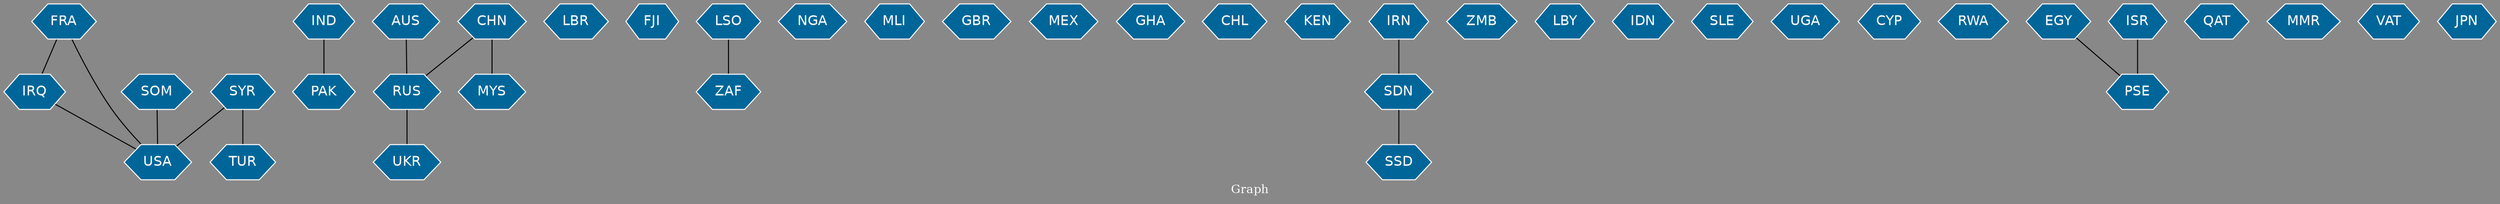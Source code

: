 // Countries together in item graph
graph {
	graph [bgcolor="#888888" fontcolor=white fontsize=12 label="Graph" outputorder=edgesfirst overlap=prism]
	node [color=white fillcolor="#006699" fontcolor=white fontname=Helvetica shape=hexagon style=filled]
	edge [arrowhead=open color=black fontcolor=white fontname=Courier fontsize=12]
		SYR [label=SYR]
		IND [label=IND]
		PAK [label=PAK]
		RUS [label=RUS]
		CHN [label=CHN]
		IRQ [label=IRQ]
		FRA [label=FRA]
		LBR [label=LBR]
		USA [label=USA]
		UKR [label=UKR]
		FJI [label=FJI]
		ZAF [label=ZAF]
		NGA [label=NGA]
		MLI [label=MLI]
		LSO [label=LSO]
		GBR [label=GBR]
		MEX [label=MEX]
		GHA [label=GHA]
		CHL [label=CHL]
		KEN [label=KEN]
		IRN [label=IRN]
		ZMB [label=ZMB]
		LBY [label=LBY]
		IDN [label=IDN]
		SLE [label=SLE]
		UGA [label=UGA]
		CYP [label=CYP]
		RWA [label=RWA]
		EGY [label=EGY]
		QAT [label=QAT]
		SOM [label=SOM]
		SDN [label=SDN]
		MMR [label=MMR]
		ISR [label=ISR]
		PSE [label=PSE]
		SSD [label=SSD]
		AUS [label=AUS]
		VAT [label=VAT]
		TUR [label=TUR]
		MYS [label=MYS]
		JPN [label=JPN]
			FRA -- USA [weight=1]
			SYR -- USA [weight=3]
			AUS -- RUS [weight=1]
			FRA -- IRQ [weight=1]
			ISR -- PSE [weight=2]
			SYR -- TUR [weight=1]
			IRQ -- USA [weight=1]
			IND -- PAK [weight=1]
			IRN -- SDN [weight=1]
			SOM -- USA [weight=1]
			RUS -- UKR [weight=4]
			CHN -- MYS [weight=1]
			EGY -- PSE [weight=1]
			LSO -- ZAF [weight=2]
			CHN -- RUS [weight=1]
			SDN -- SSD [weight=1]
}